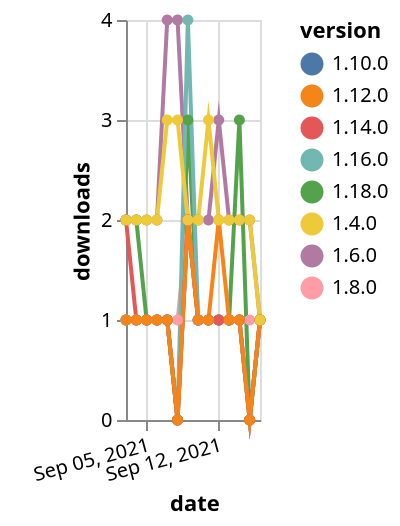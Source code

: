 {"$schema": "https://vega.github.io/schema/vega-lite/v5.json", "description": "A simple bar chart with embedded data.", "data": {"values": [{"date": "2021-09-03", "total": 2804, "delta": 2, "version": "1.6.0"}, {"date": "2021-09-04", "total": 2806, "delta": 2, "version": "1.6.0"}, {"date": "2021-09-05", "total": 2808, "delta": 2, "version": "1.6.0"}, {"date": "2021-09-06", "total": 2810, "delta": 2, "version": "1.6.0"}, {"date": "2021-09-07", "total": 2814, "delta": 4, "version": "1.6.0"}, {"date": "2021-09-08", "total": 2818, "delta": 4, "version": "1.6.0"}, {"date": "2021-09-09", "total": 2820, "delta": 2, "version": "1.6.0"}, {"date": "2021-09-10", "total": 2822, "delta": 2, "version": "1.6.0"}, {"date": "2021-09-11", "total": 2824, "delta": 2, "version": "1.6.0"}, {"date": "2021-09-12", "total": 2827, "delta": 3, "version": "1.6.0"}, {"date": "2021-09-13", "total": 2829, "delta": 2, "version": "1.6.0"}, {"date": "2021-09-14", "total": 2831, "delta": 2, "version": "1.6.0"}, {"date": "2021-09-15", "total": 2833, "delta": 2, "version": "1.6.0"}, {"date": "2021-09-16", "total": 2834, "delta": 1, "version": "1.6.0"}, {"date": "2021-09-03", "total": 142, "delta": 2, "version": "1.18.0"}, {"date": "2021-09-04", "total": 144, "delta": 2, "version": "1.18.0"}, {"date": "2021-09-05", "total": 145, "delta": 1, "version": "1.18.0"}, {"date": "2021-09-06", "total": 146, "delta": 1, "version": "1.18.0"}, {"date": "2021-09-07", "total": 147, "delta": 1, "version": "1.18.0"}, {"date": "2021-09-08", "total": 147, "delta": 0, "version": "1.18.0"}, {"date": "2021-09-09", "total": 150, "delta": 3, "version": "1.18.0"}, {"date": "2021-09-10", "total": 151, "delta": 1, "version": "1.18.0"}, {"date": "2021-09-11", "total": 152, "delta": 1, "version": "1.18.0"}, {"date": "2021-09-12", "total": 153, "delta": 1, "version": "1.18.0"}, {"date": "2021-09-13", "total": 154, "delta": 1, "version": "1.18.0"}, {"date": "2021-09-14", "total": 157, "delta": 3, "version": "1.18.0"}, {"date": "2021-09-15", "total": 157, "delta": 0, "version": "1.18.0"}, {"date": "2021-09-16", "total": 158, "delta": 1, "version": "1.18.0"}, {"date": "2021-09-03", "total": 297, "delta": 1, "version": "1.8.0"}, {"date": "2021-09-04", "total": 298, "delta": 1, "version": "1.8.0"}, {"date": "2021-09-05", "total": 299, "delta": 1, "version": "1.8.0"}, {"date": "2021-09-06", "total": 300, "delta": 1, "version": "1.8.0"}, {"date": "2021-09-07", "total": 301, "delta": 1, "version": "1.8.0"}, {"date": "2021-09-08", "total": 302, "delta": 1, "version": "1.8.0"}, {"date": "2021-09-09", "total": 304, "delta": 2, "version": "1.8.0"}, {"date": "2021-09-10", "total": 305, "delta": 1, "version": "1.8.0"}, {"date": "2021-09-11", "total": 306, "delta": 1, "version": "1.8.0"}, {"date": "2021-09-12", "total": 307, "delta": 1, "version": "1.8.0"}, {"date": "2021-09-13", "total": 308, "delta": 1, "version": "1.8.0"}, {"date": "2021-09-14", "total": 309, "delta": 1, "version": "1.8.0"}, {"date": "2021-09-15", "total": 310, "delta": 1, "version": "1.8.0"}, {"date": "2021-09-16", "total": 311, "delta": 1, "version": "1.8.0"}, {"date": "2021-09-03", "total": 241, "delta": 1, "version": "1.10.0"}, {"date": "2021-09-04", "total": 242, "delta": 1, "version": "1.10.0"}, {"date": "2021-09-05", "total": 243, "delta": 1, "version": "1.10.0"}, {"date": "2021-09-06", "total": 244, "delta": 1, "version": "1.10.0"}, {"date": "2021-09-07", "total": 245, "delta": 1, "version": "1.10.0"}, {"date": "2021-09-08", "total": 245, "delta": 0, "version": "1.10.0"}, {"date": "2021-09-09", "total": 247, "delta": 2, "version": "1.10.0"}, {"date": "2021-09-10", "total": 248, "delta": 1, "version": "1.10.0"}, {"date": "2021-09-11", "total": 249, "delta": 1, "version": "1.10.0"}, {"date": "2021-09-12", "total": 250, "delta": 1, "version": "1.10.0"}, {"date": "2021-09-13", "total": 251, "delta": 1, "version": "1.10.0"}, {"date": "2021-09-14", "total": 252, "delta": 1, "version": "1.10.0"}, {"date": "2021-09-15", "total": 252, "delta": 0, "version": "1.10.0"}, {"date": "2021-09-16", "total": 253, "delta": 1, "version": "1.10.0"}, {"date": "2021-09-03", "total": 236, "delta": 1, "version": "1.16.0"}, {"date": "2021-09-04", "total": 237, "delta": 1, "version": "1.16.0"}, {"date": "2021-09-05", "total": 238, "delta": 1, "version": "1.16.0"}, {"date": "2021-09-06", "total": 239, "delta": 1, "version": "1.16.0"}, {"date": "2021-09-07", "total": 240, "delta": 1, "version": "1.16.0"}, {"date": "2021-09-08", "total": 240, "delta": 0, "version": "1.16.0"}, {"date": "2021-09-09", "total": 244, "delta": 4, "version": "1.16.0"}, {"date": "2021-09-10", "total": 245, "delta": 1, "version": "1.16.0"}, {"date": "2021-09-11", "total": 246, "delta": 1, "version": "1.16.0"}, {"date": "2021-09-12", "total": 247, "delta": 1, "version": "1.16.0"}, {"date": "2021-09-13", "total": 248, "delta": 1, "version": "1.16.0"}, {"date": "2021-09-14", "total": 249, "delta": 1, "version": "1.16.0"}, {"date": "2021-09-15", "total": 249, "delta": 0, "version": "1.16.0"}, {"date": "2021-09-16", "total": 250, "delta": 1, "version": "1.16.0"}, {"date": "2021-09-03", "total": 198, "delta": 2, "version": "1.14.0"}, {"date": "2021-09-04", "total": 199, "delta": 1, "version": "1.14.0"}, {"date": "2021-09-05", "total": 200, "delta": 1, "version": "1.14.0"}, {"date": "2021-09-06", "total": 201, "delta": 1, "version": "1.14.0"}, {"date": "2021-09-07", "total": 202, "delta": 1, "version": "1.14.0"}, {"date": "2021-09-08", "total": 202, "delta": 0, "version": "1.14.0"}, {"date": "2021-09-09", "total": 204, "delta": 2, "version": "1.14.0"}, {"date": "2021-09-10", "total": 205, "delta": 1, "version": "1.14.0"}, {"date": "2021-09-11", "total": 206, "delta": 1, "version": "1.14.0"}, {"date": "2021-09-12", "total": 207, "delta": 1, "version": "1.14.0"}, {"date": "2021-09-13", "total": 208, "delta": 1, "version": "1.14.0"}, {"date": "2021-09-14", "total": 209, "delta": 1, "version": "1.14.0"}, {"date": "2021-09-15", "total": 209, "delta": 0, "version": "1.14.0"}, {"date": "2021-09-16", "total": 210, "delta": 1, "version": "1.14.0"}, {"date": "2021-09-03", "total": 230, "delta": 1, "version": "1.12.0"}, {"date": "2021-09-04", "total": 231, "delta": 1, "version": "1.12.0"}, {"date": "2021-09-05", "total": 232, "delta": 1, "version": "1.12.0"}, {"date": "2021-09-06", "total": 233, "delta": 1, "version": "1.12.0"}, {"date": "2021-09-07", "total": 234, "delta": 1, "version": "1.12.0"}, {"date": "2021-09-08", "total": 234, "delta": 0, "version": "1.12.0"}, {"date": "2021-09-09", "total": 236, "delta": 2, "version": "1.12.0"}, {"date": "2021-09-10", "total": 237, "delta": 1, "version": "1.12.0"}, {"date": "2021-09-11", "total": 238, "delta": 1, "version": "1.12.0"}, {"date": "2021-09-12", "total": 240, "delta": 2, "version": "1.12.0"}, {"date": "2021-09-13", "total": 241, "delta": 1, "version": "1.12.0"}, {"date": "2021-09-14", "total": 242, "delta": 1, "version": "1.12.0"}, {"date": "2021-09-15", "total": 242, "delta": 0, "version": "1.12.0"}, {"date": "2021-09-16", "total": 243, "delta": 1, "version": "1.12.0"}, {"date": "2021-09-03", "total": 2693, "delta": 2, "version": "1.4.0"}, {"date": "2021-09-04", "total": 2695, "delta": 2, "version": "1.4.0"}, {"date": "2021-09-05", "total": 2697, "delta": 2, "version": "1.4.0"}, {"date": "2021-09-06", "total": 2699, "delta": 2, "version": "1.4.0"}, {"date": "2021-09-07", "total": 2702, "delta": 3, "version": "1.4.0"}, {"date": "2021-09-08", "total": 2705, "delta": 3, "version": "1.4.0"}, {"date": "2021-09-09", "total": 2707, "delta": 2, "version": "1.4.0"}, {"date": "2021-09-10", "total": 2709, "delta": 2, "version": "1.4.0"}, {"date": "2021-09-11", "total": 2712, "delta": 3, "version": "1.4.0"}, {"date": "2021-09-12", "total": 2714, "delta": 2, "version": "1.4.0"}, {"date": "2021-09-13", "total": 2716, "delta": 2, "version": "1.4.0"}, {"date": "2021-09-14", "total": 2718, "delta": 2, "version": "1.4.0"}, {"date": "2021-09-15", "total": 2720, "delta": 2, "version": "1.4.0"}, {"date": "2021-09-16", "total": 2721, "delta": 1, "version": "1.4.0"}]}, "width": "container", "mark": {"type": "line", "point": {"filled": true}}, "encoding": {"x": {"field": "date", "type": "temporal", "timeUnit": "yearmonthdate", "title": "date", "axis": {"labelAngle": -15}}, "y": {"field": "delta", "type": "quantitative", "title": "downloads"}, "color": {"field": "version", "type": "nominal"}, "tooltip": {"field": "delta"}}}